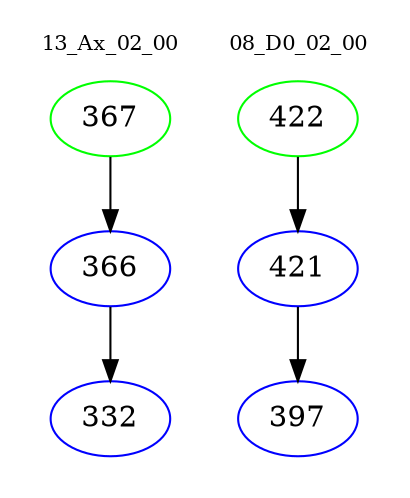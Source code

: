 digraph{
subgraph cluster_0 {
color = white
label = "13_Ax_02_00";
fontsize=10;
T0_367 [label="367", color="green"]
T0_367 -> T0_366 [color="black"]
T0_366 [label="366", color="blue"]
T0_366 -> T0_332 [color="black"]
T0_332 [label="332", color="blue"]
}
subgraph cluster_1 {
color = white
label = "08_D0_02_00";
fontsize=10;
T1_422 [label="422", color="green"]
T1_422 -> T1_421 [color="black"]
T1_421 [label="421", color="blue"]
T1_421 -> T1_397 [color="black"]
T1_397 [label="397", color="blue"]
}
}
